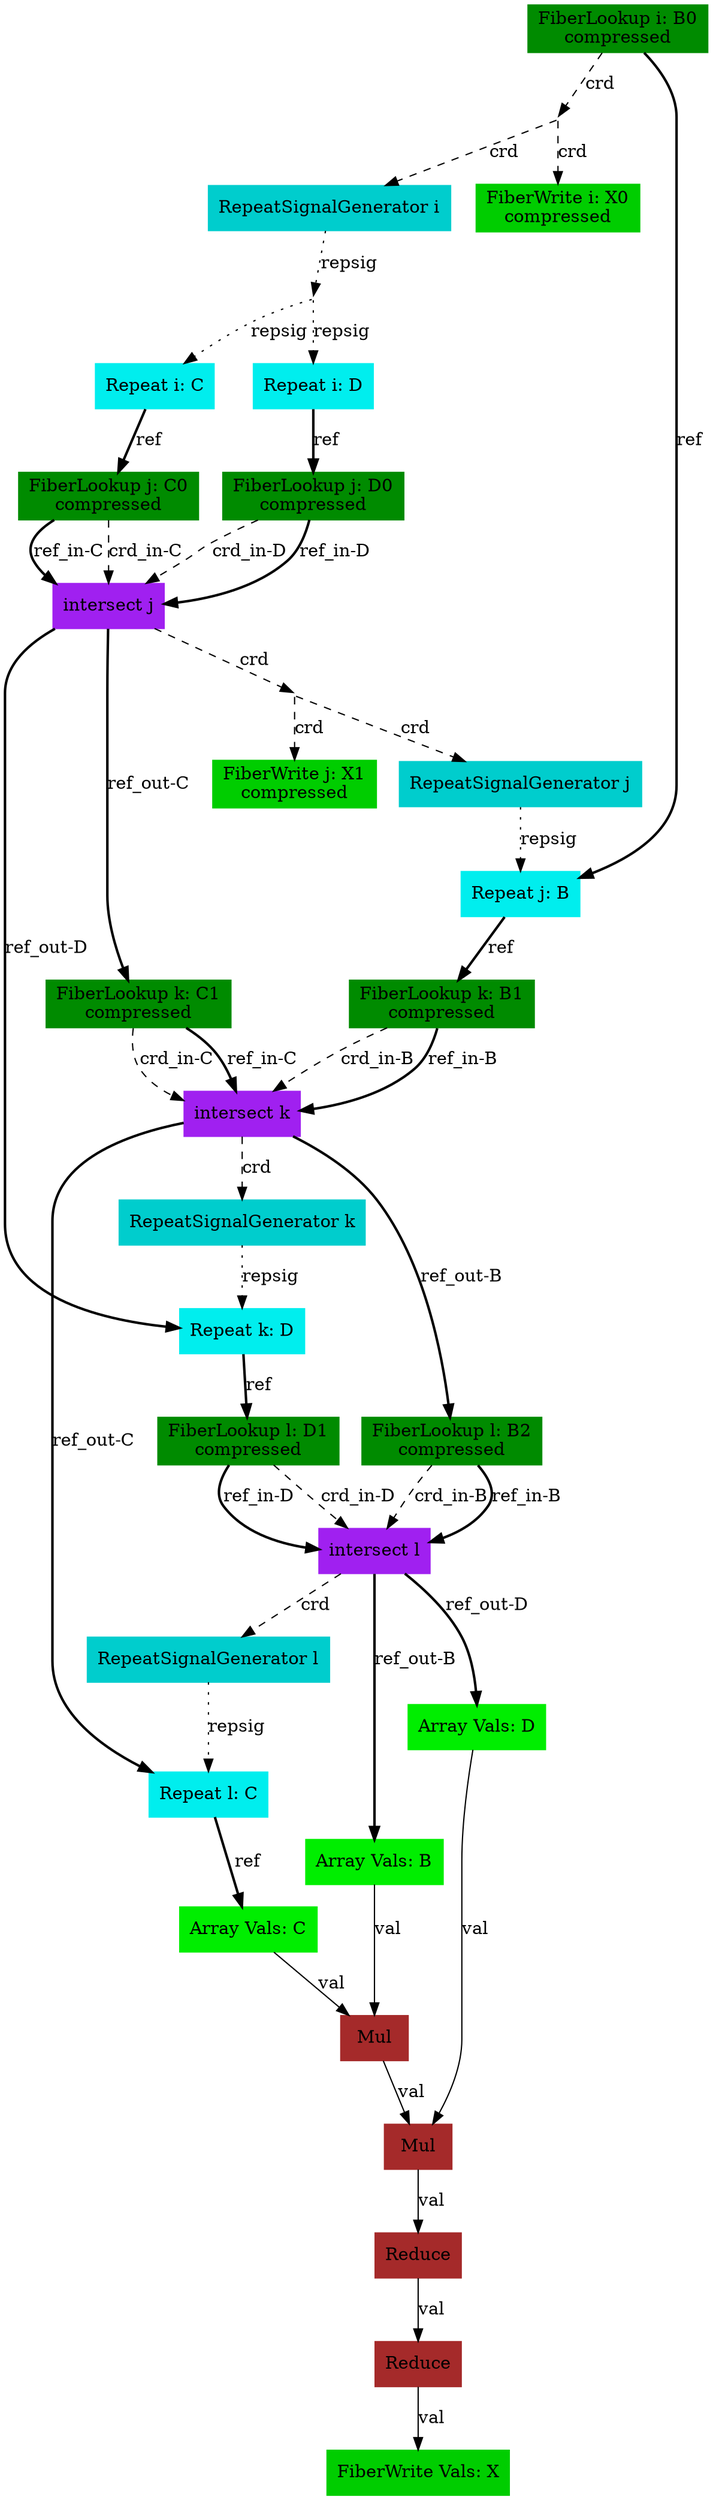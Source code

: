digraph SAM {
    comment="X=ss01,B=sss012,C=ss01,D=ss01"
    31 [comment="type=fiberlookup,index=i,tensor=B,mode=0,format=compressed,src=true,root=true" label="FiberLookup i: B0\ncompressed" color=green4 shape=box style=filled type="fiberlookup" index="i" tensor="B" mode="0" format="compressed" src="true" root="true"]
    30 [comment="type=broadcast" shape=point style=invis type="broadcast"]
    2 [comment="type=fiberwrite,index=i,tensor=X,mode=0,format=compressed,segsize=2,crdsize=B0_dim,sink=true" label="FiberWrite i: X0\ncompressed" color=green3 shape=box style=filled type="fiberwrite" index="i" tensor="X" mode="0" format="compressed" segsize="2" crdsize="B0_dim" sink="true"]
    29 [comment="type=repsiggen,index=i" label="RepeatSignalGenerator i" color=cyan3 shape=box style=filled type="repsiggen" index="i"]
    28 [comment="type=broadcast" shape=point style=invis type="broadcast"]
    26 [comment="type=repeat,index=i,tensor=C,root=true" label="Repeat i: C" color=cyan2 shape=box style=filled type="repeat" index="i" tensor="C" root="true"]
    24 [comment="type=fiberlookup,index=j,tensor=C,mode=0,format=compressed,src=true,root=false" label="FiberLookup j: C0\ncompressed" color=green4 shape=box style=filled type="fiberlookup" index="j" tensor="C" mode="0" format="compressed" src="true" root="false"]
    23 [comment="type=intersect,index=j" label="intersect j" color=purple shape=box style=filled type="intersect" index="j"]
    22 [comment="type=broadcast" shape=point style=invis type="broadcast"]
    1 [comment="type=fiberwrite,index=j,tensor=X,mode=1,format=compressed,segsize=B0_dim+1,crdsize=B0_dim*C0_dim,sink=true" label="FiberWrite j: X1\ncompressed" color=green3 shape=box style=filled type="fiberwrite" index="j" tensor="X" mode="1" format="compressed" segsize="B0_dim+1" crdsize="B0_dim*C0_dim" sink="true"]
    21 [comment="type=repsiggen,index=j" label="RepeatSignalGenerator j" color=cyan3 shape=box style=filled type="repsiggen" index="j"]
    20 [comment="type=repeat,index=j,tensor=B,root=false" label="Repeat j: B" color=cyan2 shape=box style=filled type="repeat" index="j" tensor="B" root="false"]
    18 [comment="type=fiberlookup,index=k,tensor=B,mode=1,format=compressed,src=true,root=false" label="FiberLookup k: B1\ncompressed" color=green4 shape=box style=filled type="fiberlookup" index="k" tensor="B" mode="1" format="compressed" src="true" root="false"]
    17 [comment="type=intersect,index=k" label="intersect k" color=purple shape=box style=filled type="intersect" index="k"]
    16 [comment="type=repsiggen,index=k" label="RepeatSignalGenerator k" color=cyan3 shape=box style=filled type="repsiggen" index="k"]
    15 [comment="type=repeat,index=k,tensor=D,root=false" label="Repeat k: D" color=cyan2 shape=box style=filled type="repeat" index="k" tensor="D" root="false"]
    14 [comment="type=fiberlookup,index=l,tensor=D,mode=1,format=compressed,src=true,root=false" label="FiberLookup l: D1\ncompressed" color=green4 shape=box style=filled type="fiberlookup" index="l" tensor="D" mode="1" format="compressed" src="true" root="false"]
    12 [comment="type=intersect,index=l" label="intersect l" color=purple shape=box style=filled type="intersect" index="l"]
    11 [comment="type=repsiggen,index=l" label="RepeatSignalGenerator l" color=cyan3 shape=box style=filled type="repsiggen" index="l"]
    10 [comment="type=repeat,index=l,tensor=C,root=false" label="Repeat l: C" color=cyan2 shape=box style=filled type="repeat" index="l" tensor="C" root="false"]
    8 [comment="type=arrayvals,tensor=C" label="Array Vals: C" color=green2 shape=box style=filled type="arrayvals" tensor="C"]
    6 [comment="type=mul" label="Mul" color=brown shape=box style=filled type="mul"]
    5 [comment="type=mul" label="Mul" color=brown shape=box style=filled type="mul"]
    4 [comment="type=reduce" label="Reduce" color=brown shape=box style=filled type="reduce"]
    3 [comment="type=reduce" label="Reduce" color=brown shape=box style=filled type="reduce"]
    0 [comment="type=fiberwrite,mode=vals,tensor=X,size=1*B0_dim*C0_dim,sink=true" label="FiberWrite Vals: X" color=green3 shape=box style=filled type="fiberwrite" tensor="X" mode="vals" size="1*B0_dim*C0_dim" sink="true"]
    7 [comment="type=arrayvals,tensor=B" label="Array Vals: B" color=green2 shape=box style=filled type="arrayvals" tensor="B"]
    9 [comment="type=arrayvals,tensor=D" label="Array Vals: D" color=green2 shape=box style=filled type="arrayvals" tensor="D"]
    13 [comment="type=fiberlookup,index=l,tensor=B,mode=2,format=compressed,src=true,root=false" label="FiberLookup l: B2\ncompressed" color=green4 shape=box style=filled type="fiberlookup" index="l" tensor="B" mode="2" format="compressed" src="true" root="false"]
    19 [comment="type=fiberlookup,index=k,tensor=C,mode=1,format=compressed,src=true,root=false" label="FiberLookup k: C1\ncompressed" color=green4 shape=box style=filled type="fiberlookup" index="k" tensor="C" mode="1" format="compressed" src="true" root="false"]
    27 [comment="type=repeat,index=i,tensor=D,root=true" label="Repeat i: D" color=cyan2 shape=box style=filled type="repeat" index="i" tensor="D" root="true"]
    25 [comment="type=fiberlookup,index=j,tensor=D,mode=0,format=compressed,src=true,root=false" label="FiberLookup j: D0\ncompressed" color=green4 shape=box style=filled type="fiberlookup" index="j" tensor="D" mode="0" format="compressed" src="true" root="false"]
    31 -> 30 [label="crd" style=dashed type="crd" comment=""]
    30 -> 2 [label="crd" style=dashed type="crd"]
    30 -> 29 [label="crd" style=dashed type="crd"]
    29 -> 28 [label="repsig" style=dotted type="repsig"]
    28 -> 26 [label="repsig" style=dotted type="repsig"]
    26 -> 24 [label="ref" style=bold type="ref"]
    24 -> 23 [label="crd_in-C" style=dashed type="crd" comment="in-C"]
    23 -> 22 [label="crd" style=dashed type="crd"]
    22 -> 1 [label="crd" style=dashed type="crd"]
    22 -> 21 [label="crd" style=dashed type="crd"]
    21 -> 20 [label="repsig" style=dotted type="repsig"]
    20 -> 18 [label="ref" style=bold type="ref"]
    18 -> 17 [label="crd_in-B" style=dashed type="crd" comment="in-B"]
    17 -> 16 [label="crd" style=dashed type="crd"]
    16 -> 15 [label="repsig" style=dotted type="repsig"]
    15 -> 14 [label="ref" style=bold type="ref"]
    14 -> 12 [label="crd_in-D" style=dashed type="crd" comment="in-D"]
    12 -> 11 [label="crd" style=dashed type="crd"]
    11 -> 10 [label="repsig" style=dotted type="repsig"]
    10 -> 8 [label="ref" style=bold type="ref"]
    8 -> 6 [label="val" type="val"]
    6 -> 5 [label="val" type="val"]
    5 -> 4 [label="val" type="val"]
    4 -> 3 [label="val" type="val"]
    3 -> 0 [label="val" type="val"]
    12 -> 7 [label="ref_out-B" style=bold type="ref" comment="out-B"]
    7 -> 6 [label="val" type="val"]
    12 -> 9 [label="ref_out-D" style=bold type="ref" comment="out-D"]
    9 -> 5 [label="val" type="val"]
    14 -> 12 [label="ref_in-D" style=bold type="ref" comment="in-D"]
    17 -> 13 [label="ref_out-B" style=bold type="ref" comment="out-B"]
    13 -> 12 [label="crd_in-B" style=dashed type="crd" comment="in-B"]
    13 -> 12 [label="ref_in-B" style=bold type="ref" comment="in-B"]
    17 -> 10 [label="ref_out-C" style=bold type="ref" comment="out-C"]
    18 -> 17 [label="ref_in-B" style=bold type="ref" comment="in-B"]
    23 -> 19 [label="ref_out-C" style=bold type="ref" comment="out-C"]
    19 -> 17 [label="crd_in-C" style=dashed type="crd" comment="in-C"]
    19 -> 17 [label="ref_in-C" style=bold type="ref" comment="in-C"]
    23 -> 15 [label="ref_out-D" style=bold type="ref" comment="out-D"]
    24 -> 23 [label="ref_in-C" style=bold type="ref" comment="in-C"]
    28 -> 27 [label="repsig" style=dotted type="repsig"]
    27 -> 25 [label="ref" style=bold type="ref"]
    25 -> 23 [label="crd_in-D" style=dashed type="crd" comment="in-D"]
    25 -> 23 [label="ref_in-D" style=bold type="ref" comment="in-D"]
    31 -> 20 [label="ref" style=bold type="ref" comment=""]
}
